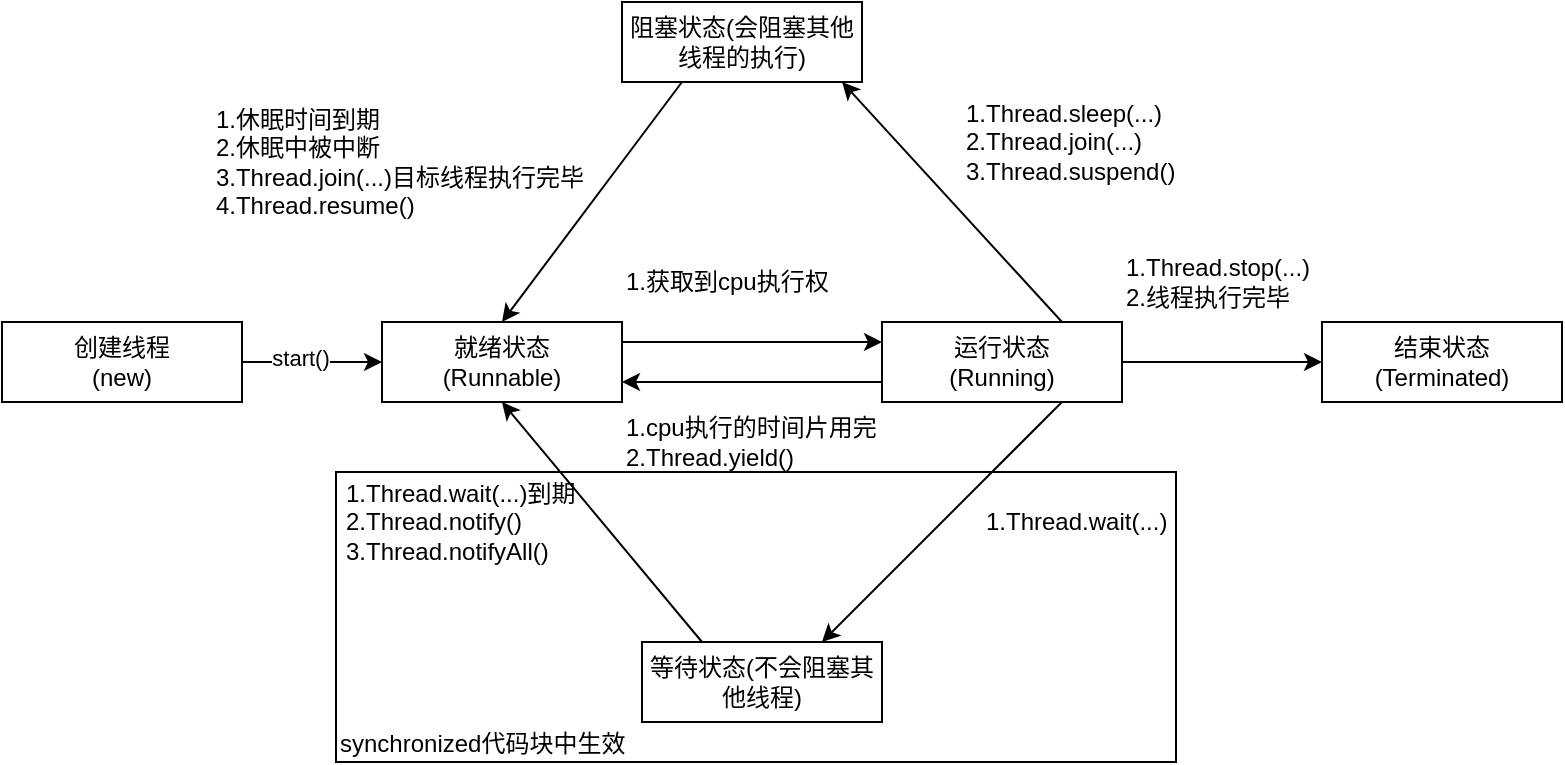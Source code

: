 <mxfile version="14.5.1" type="device"><diagram id="RFTemaPqyMWUGSs3tqE6" name="线程状态"><mxGraphModel dx="1088" dy="797" grid="1" gridSize="10" guides="1" tooltips="1" connect="1" arrows="1" fold="1" page="1" pageScale="1" pageWidth="827" pageHeight="1169" math="0" shadow="0"><root><mxCell id="0"/><mxCell id="1" parent="0"/><mxCell id="bLrISkkLX93MRYUnX2dJ-28" value="synchronized代码块中生效" style="rounded=0;whiteSpace=wrap;html=1;align=left;verticalAlign=bottom;" parent="1" vertex="1"><mxGeometry x="287" y="305" width="420" height="145" as="geometry"/></mxCell><mxCell id="bLrISkkLX93MRYUnX2dJ-4" style="edgeStyle=orthogonalEdgeStyle;rounded=0;orthogonalLoop=1;jettySize=auto;html=1;exitX=1;exitY=0.5;exitDx=0;exitDy=0;entryX=0;entryY=0.5;entryDx=0;entryDy=0;" parent="1" source="bLrISkkLX93MRYUnX2dJ-2" target="bLrISkkLX93MRYUnX2dJ-3" edge="1"><mxGeometry relative="1" as="geometry"/></mxCell><mxCell id="bLrISkkLX93MRYUnX2dJ-5" value="start()" style="edgeLabel;html=1;align=center;verticalAlign=middle;resizable=0;points=[];" parent="bLrISkkLX93MRYUnX2dJ-4" vertex="1" connectable="0"><mxGeometry x="-0.176" y="2" relative="1" as="geometry"><mxPoint as="offset"/></mxGeometry></mxCell><mxCell id="bLrISkkLX93MRYUnX2dJ-2" value="创建线程&lt;br&gt;(new)" style="rounded=0;whiteSpace=wrap;html=1;" parent="1" vertex="1"><mxGeometry x="120" y="230" width="120" height="40" as="geometry"/></mxCell><mxCell id="bLrISkkLX93MRYUnX2dJ-8" style="edgeStyle=orthogonalEdgeStyle;rounded=0;orthogonalLoop=1;jettySize=auto;html=1;exitX=1;exitY=0.25;exitDx=0;exitDy=0;entryX=0;entryY=0.25;entryDx=0;entryDy=0;" parent="1" source="bLrISkkLX93MRYUnX2dJ-3" target="bLrISkkLX93MRYUnX2dJ-6" edge="1"><mxGeometry relative="1" as="geometry"/></mxCell><mxCell id="bLrISkkLX93MRYUnX2dJ-3" value="就绪状态&lt;br&gt;(Runnable)" style="rounded=0;whiteSpace=wrap;html=1;" parent="1" vertex="1"><mxGeometry x="310" y="230" width="120" height="40" as="geometry"/></mxCell><mxCell id="bLrISkkLX93MRYUnX2dJ-9" style="edgeStyle=orthogonalEdgeStyle;rounded=0;orthogonalLoop=1;jettySize=auto;html=1;exitX=0;exitY=0.75;exitDx=0;exitDy=0;entryX=1;entryY=0.75;entryDx=0;entryDy=0;" parent="1" source="bLrISkkLX93MRYUnX2dJ-6" target="bLrISkkLX93MRYUnX2dJ-3" edge="1"><mxGeometry relative="1" as="geometry"/></mxCell><mxCell id="bLrISkkLX93MRYUnX2dJ-16" style="rounded=0;orthogonalLoop=1;jettySize=auto;html=1;exitX=0.75;exitY=0;exitDx=0;exitDy=0;entryX=0.917;entryY=1;entryDx=0;entryDy=0;entryPerimeter=0;" parent="1" source="bLrISkkLX93MRYUnX2dJ-6" target="bLrISkkLX93MRYUnX2dJ-12" edge="1"><mxGeometry relative="1" as="geometry"/></mxCell><mxCell id="bLrISkkLX93MRYUnX2dJ-21" style="edgeStyle=none;rounded=0;orthogonalLoop=1;jettySize=auto;html=1;exitX=0.75;exitY=1;exitDx=0;exitDy=0;entryX=0.75;entryY=0;entryDx=0;entryDy=0;" parent="1" source="bLrISkkLX93MRYUnX2dJ-6" target="bLrISkkLX93MRYUnX2dJ-13" edge="1"><mxGeometry relative="1" as="geometry"/></mxCell><mxCell id="bLrISkkLX93MRYUnX2dJ-25" style="edgeStyle=none;rounded=0;orthogonalLoop=1;jettySize=auto;html=1;exitX=1;exitY=0.5;exitDx=0;exitDy=0;entryX=0;entryY=0.5;entryDx=0;entryDy=0;" parent="1" source="bLrISkkLX93MRYUnX2dJ-6" target="bLrISkkLX93MRYUnX2dJ-24" edge="1"><mxGeometry relative="1" as="geometry"/></mxCell><mxCell id="bLrISkkLX93MRYUnX2dJ-6" value="运行状态&lt;br&gt;(Running)" style="rounded=0;whiteSpace=wrap;html=1;" parent="1" vertex="1"><mxGeometry x="560" y="230" width="120" height="40" as="geometry"/></mxCell><mxCell id="bLrISkkLX93MRYUnX2dJ-11" value="1.获取到cpu执行权" style="text;html=1;strokeColor=none;fillColor=none;align=left;verticalAlign=middle;whiteSpace=wrap;rounded=0;" parent="1" vertex="1"><mxGeometry x="430" y="190" width="140" height="40" as="geometry"/></mxCell><mxCell id="bLrISkkLX93MRYUnX2dJ-19" style="edgeStyle=none;rounded=0;orthogonalLoop=1;jettySize=auto;html=1;exitX=0.25;exitY=1;exitDx=0;exitDy=0;entryX=0.5;entryY=0;entryDx=0;entryDy=0;" parent="1" source="bLrISkkLX93MRYUnX2dJ-12" target="bLrISkkLX93MRYUnX2dJ-3" edge="1"><mxGeometry relative="1" as="geometry"/></mxCell><mxCell id="bLrISkkLX93MRYUnX2dJ-12" value="阻塞状态(会阻塞其他线程的执行)" style="rounded=0;whiteSpace=wrap;html=1;" parent="1" vertex="1"><mxGeometry x="430" y="70" width="120" height="40" as="geometry"/></mxCell><mxCell id="bLrISkkLX93MRYUnX2dJ-22" style="edgeStyle=none;rounded=0;orthogonalLoop=1;jettySize=auto;html=1;exitX=0.25;exitY=0;exitDx=0;exitDy=0;entryX=0.5;entryY=1;entryDx=0;entryDy=0;" parent="1" source="bLrISkkLX93MRYUnX2dJ-13" target="bLrISkkLX93MRYUnX2dJ-3" edge="1"><mxGeometry relative="1" as="geometry"/></mxCell><mxCell id="bLrISkkLX93MRYUnX2dJ-13" value="等待状态(不会阻塞其他线程)" style="rounded=0;whiteSpace=wrap;html=1;" parent="1" vertex="1"><mxGeometry x="440" y="390" width="120" height="40" as="geometry"/></mxCell><mxCell id="bLrISkkLX93MRYUnX2dJ-14" value="1.cpu执行的时间片用完&lt;br&gt;2.Thread.yield()" style="text;html=1;strokeColor=none;fillColor=none;align=left;verticalAlign=middle;whiteSpace=wrap;rounded=0;" parent="1" vertex="1"><mxGeometry x="430" y="270" width="140" height="40" as="geometry"/></mxCell><mxCell id="bLrISkkLX93MRYUnX2dJ-18" value="1.Thread.sleep(...)&lt;br&gt;2.Thread.join(...)&lt;br&gt;3.Thread.suspend()" style="text;html=1;strokeColor=none;fillColor=none;align=left;verticalAlign=middle;whiteSpace=wrap;rounded=0;" parent="1" vertex="1"><mxGeometry x="600" y="120" width="140" height="40" as="geometry"/></mxCell><mxCell id="bLrISkkLX93MRYUnX2dJ-20" value="&lt;div style=&quot;text-align: left&quot;&gt;&lt;span&gt;1.休眠时间到期&lt;/span&gt;&lt;/div&gt;&lt;div style=&quot;text-align: left&quot;&gt;&lt;span&gt;2.休眠中被中断&lt;/span&gt;&lt;/div&gt;&lt;div style=&quot;text-align: left&quot;&gt;&lt;span&gt;3.Thread.join(...)目标线程执行完毕&lt;br&gt;4.Thread.resume()&lt;/span&gt;&lt;/div&gt;" style="text;html=1;strokeColor=none;fillColor=none;align=center;verticalAlign=middle;whiteSpace=wrap;rounded=0;" parent="1" vertex="1"><mxGeometry x="224" y="130" width="190" height="40" as="geometry"/></mxCell><mxCell id="bLrISkkLX93MRYUnX2dJ-23" value="1.Thread.wait(...)" style="text;html=1;strokeColor=none;fillColor=none;align=left;verticalAlign=middle;whiteSpace=wrap;rounded=0;" parent="1" vertex="1"><mxGeometry x="610" y="310" width="140" height="40" as="geometry"/></mxCell><mxCell id="bLrISkkLX93MRYUnX2dJ-24" value="结束状态&lt;br&gt;(Terminated)" style="rounded=0;whiteSpace=wrap;html=1;" parent="1" vertex="1"><mxGeometry x="780" y="230" width="120" height="40" as="geometry"/></mxCell><mxCell id="bLrISkkLX93MRYUnX2dJ-26" value="1.Thread.stop(...)&lt;br&gt;2.线程执行完毕" style="text;html=1;strokeColor=none;fillColor=none;align=left;verticalAlign=middle;whiteSpace=wrap;rounded=0;" parent="1" vertex="1"><mxGeometry x="680" y="190" width="140" height="40" as="geometry"/></mxCell><mxCell id="bLrISkkLX93MRYUnX2dJ-27" value="1.Thread.wait(...)到期&lt;br&gt;2.Thread.notify()&lt;br&gt;3.Thread.notifyAll()" style="text;html=1;strokeColor=none;fillColor=none;align=left;verticalAlign=middle;whiteSpace=wrap;rounded=0;" parent="1" vertex="1"><mxGeometry x="290" y="310" width="140" height="40" as="geometry"/></mxCell></root></mxGraphModel></diagram></mxfile>